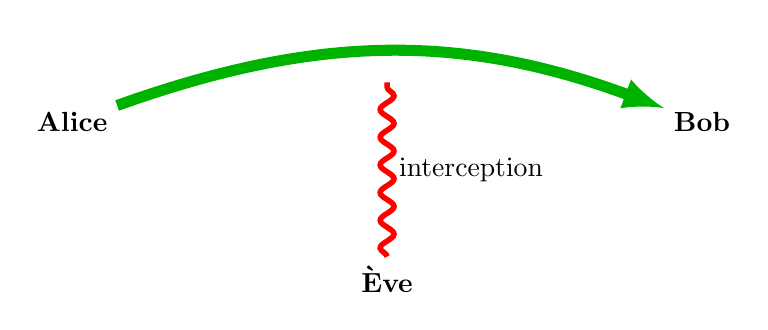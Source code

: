 ﻿\begin{tikzpicture}[scale=1]

\node (A) at (-4,0) {\bf Alice};
\node (B) at (4,0) {\bf Bob};


\draw[->,>=latex,line width=4pt,green!70!black] (A) to[bend left=20] (B);



\node (E) at (0,-2) {\bf \`Eve};
\draw[line width=2pt,red,decorate,decoration=snake] (E) to node[midway, right,black]{interception} (0,0.5);
\end{tikzpicture}